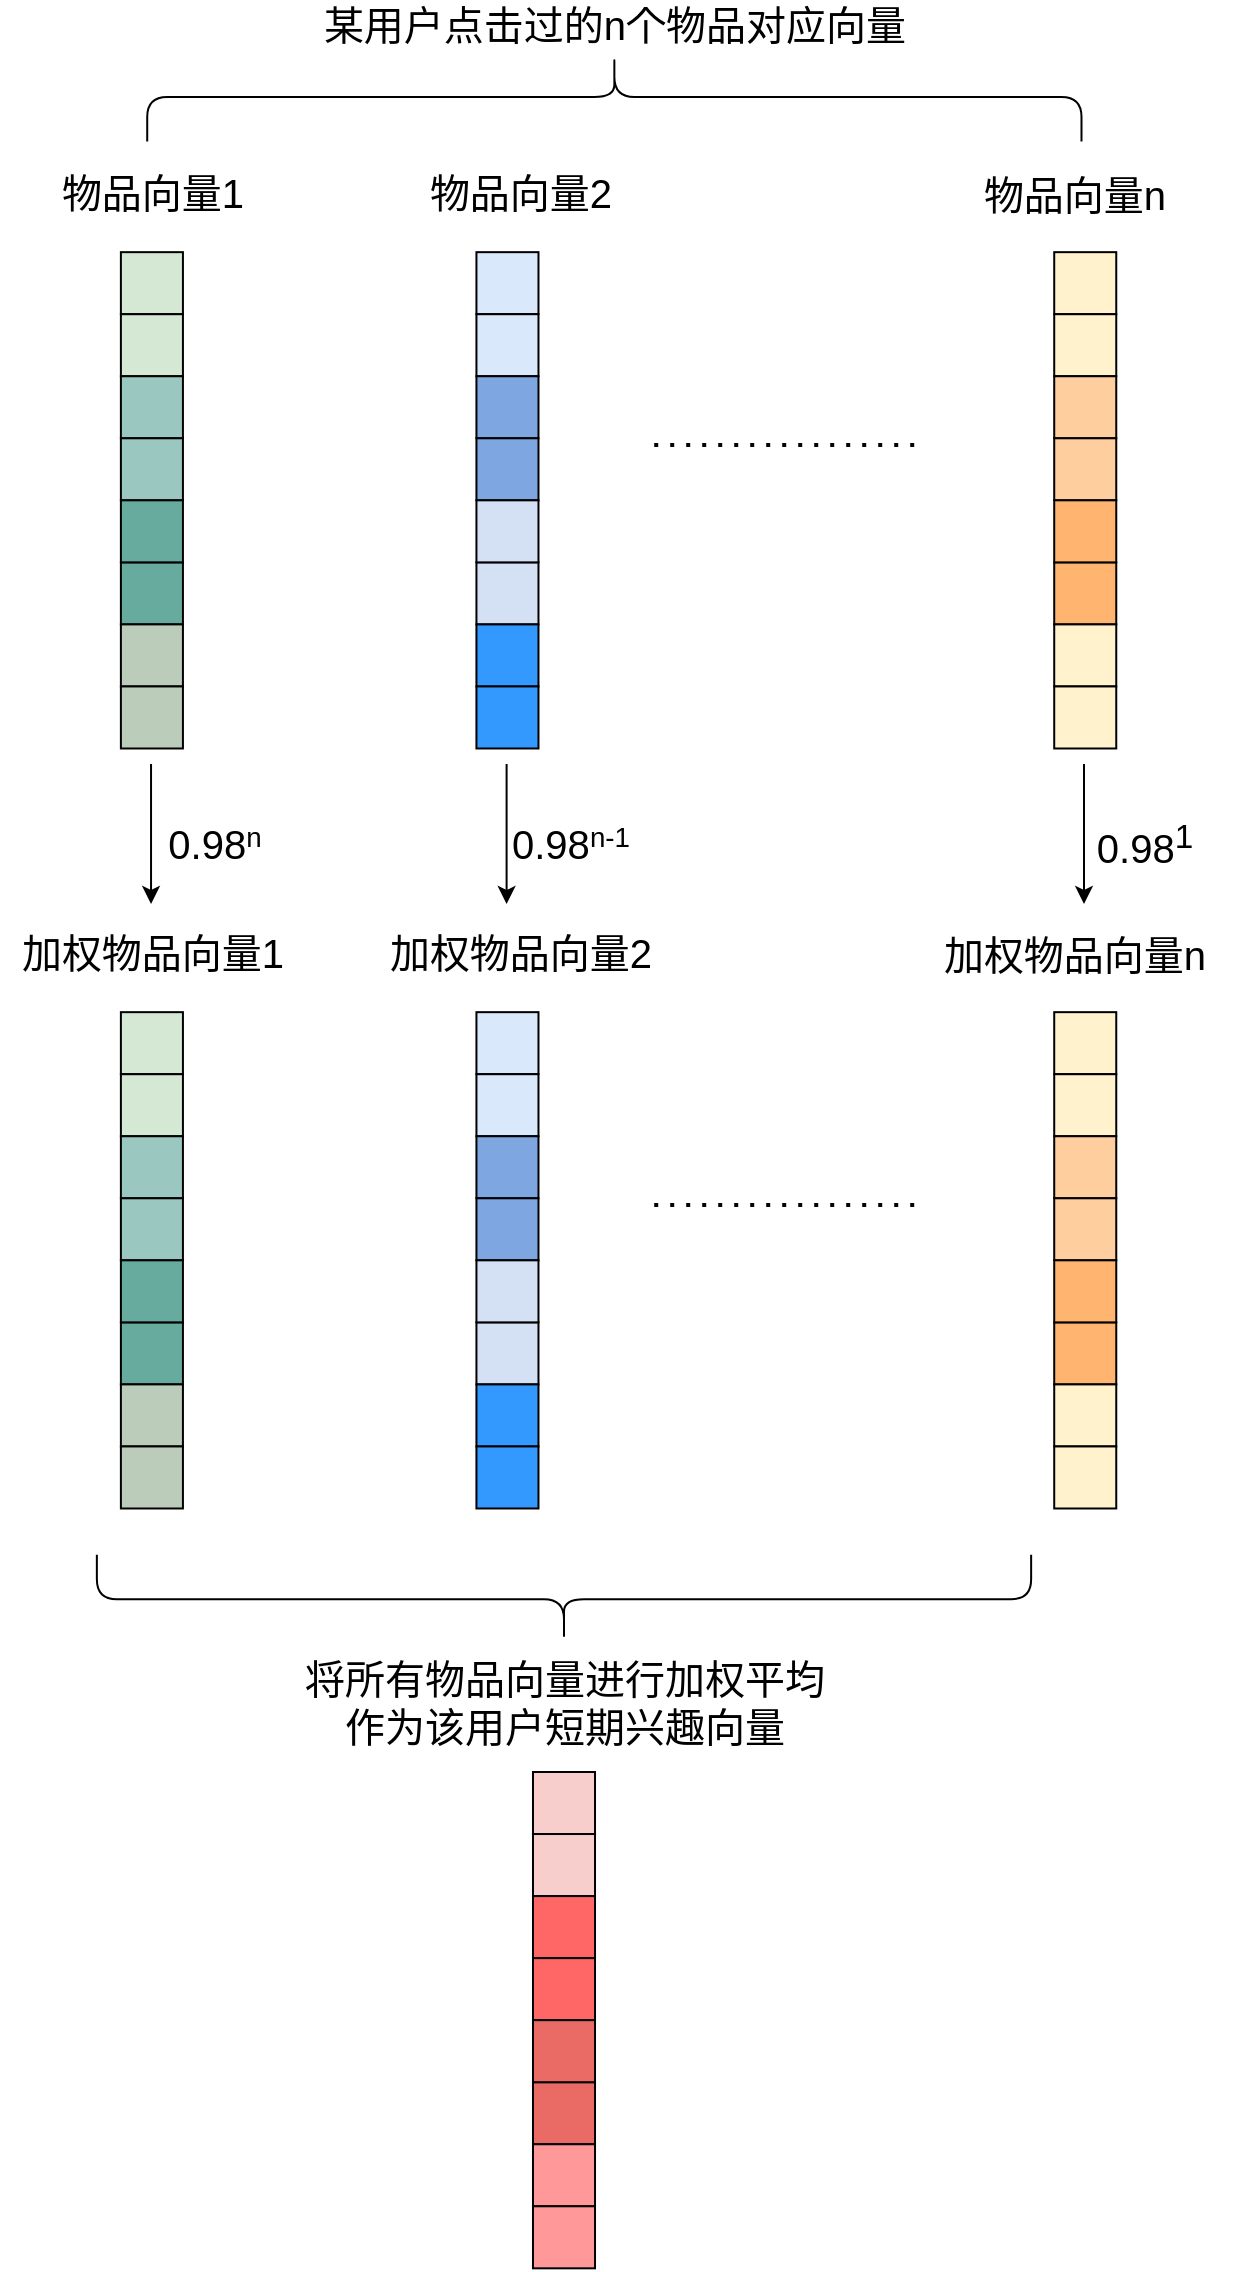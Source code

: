 <mxfile version="17.5.0" type="github">
  <diagram id="FwiXoxbPPSH5Tc8Omc-Q" name="Page-1">
    <mxGraphModel dx="1938" dy="1056" grid="1" gridSize="10" guides="1" tooltips="1" connect="1" arrows="1" fold="1" page="1" pageScale="1" pageWidth="827" pageHeight="1169" math="0" shadow="0">
      <root>
        <mxCell id="0" />
        <mxCell id="1" parent="0" />
        <mxCell id="QUSl7qWuNMFko23J_KCo-37" value="" style="shape=curlyBracket;whiteSpace=wrap;html=1;rounded=1;fillColor=#FFF2CC;rotation=90;" vertex="1" parent="1">
          <mxGeometry x="382.96" y="-167.04" width="44.44" height="467.14" as="geometry" />
        </mxCell>
        <mxCell id="QUSl7qWuNMFko23J_KCo-38" value="&lt;font style=&quot;font-size: 20px&quot;&gt;某用户点击过的n个物品对应向量&lt;/font&gt;" style="text;html=1;align=center;verticalAlign=middle;resizable=0;points=[];autosize=1;strokeColor=none;fillColor=none;fontSize=8;fontColor=#000000;" vertex="1" parent="1">
          <mxGeometry x="250.179" y="20" width="310" height="20" as="geometry" />
        </mxCell>
        <mxCell id="HoH9jp2mle0EB2lMlvxW-69" value="" style="group" parent="1" vertex="1" connectable="0">
          <mxGeometry x="580.667" y="82.041" width="133.333" height="317.959" as="geometry" />
        </mxCell>
        <mxCell id="HoH9jp2mle0EB2lMlvxW-70" value="" style="group;rotation=90;" parent="HoH9jp2mle0EB2lMlvxW-69" vertex="1" connectable="0">
          <mxGeometry x="-111.111" y="170.612" width="355.556" height="46.531" as="geometry" />
        </mxCell>
        <mxCell id="HoH9jp2mle0EB2lMlvxW-71" value="" style="whiteSpace=wrap;html=1;aspect=fixed;labelBackgroundColor=#FFFFFF;sketch=0;fontSize=15;strokeColor=#000000;fillColor=#fff2cc;rotation=90;" parent="HoH9jp2mle0EB2lMlvxW-70" vertex="1">
          <mxGeometry x="155.556" y="-108.571" width="31.02" height="31.02" as="geometry" />
        </mxCell>
        <mxCell id="HoH9jp2mle0EB2lMlvxW-72" value="" style="whiteSpace=wrap;html=1;aspect=fixed;labelBackgroundColor=#FFFFFF;sketch=0;fontSize=15;strokeColor=#000000;fillColor=#fff2cc;rotation=90;" parent="HoH9jp2mle0EB2lMlvxW-70" vertex="1">
          <mxGeometry x="155.556" y="-77.551" width="31.02" height="31.02" as="geometry" />
        </mxCell>
        <mxCell id="HoH9jp2mle0EB2lMlvxW-73" value="" style="whiteSpace=wrap;html=1;aspect=fixed;labelBackgroundColor=#FFFFFF;sketch=0;fontSize=15;strokeColor=#000000;fillColor=#FFCE9F;rotation=90;" parent="HoH9jp2mle0EB2lMlvxW-70" vertex="1">
          <mxGeometry x="155.556" y="-46.531" width="31.02" height="31.02" as="geometry" />
        </mxCell>
        <mxCell id="HoH9jp2mle0EB2lMlvxW-74" value="" style="whiteSpace=wrap;html=1;aspect=fixed;labelBackgroundColor=#FFFFFF;sketch=0;fontSize=15;strokeColor=#000000;fillColor=#FFCE9F;rotation=90;" parent="HoH9jp2mle0EB2lMlvxW-70" vertex="1">
          <mxGeometry x="155.556" y="-15.51" width="31.02" height="31.02" as="geometry" />
        </mxCell>
        <mxCell id="HoH9jp2mle0EB2lMlvxW-75" value="" style="whiteSpace=wrap;html=1;aspect=fixed;labelBackgroundColor=#FFFFFF;sketch=0;fontSize=15;strokeColor=#000000;fillColor=#FFB570;rotation=90;" parent="HoH9jp2mle0EB2lMlvxW-70" vertex="1">
          <mxGeometry x="155.556" y="46.531" width="31.02" height="31.02" as="geometry" />
        </mxCell>
        <mxCell id="HoH9jp2mle0EB2lMlvxW-76" value="" style="whiteSpace=wrap;html=1;aspect=fixed;labelBackgroundColor=#FFFFFF;sketch=0;fontSize=15;strokeColor=#000000;fillColor=#FFF2CC;rotation=90;" parent="HoH9jp2mle0EB2lMlvxW-70" vertex="1">
          <mxGeometry x="155.556" y="77.551" width="31.02" height="31.02" as="geometry" />
        </mxCell>
        <mxCell id="HoH9jp2mle0EB2lMlvxW-77" value="" style="whiteSpace=wrap;html=1;aspect=fixed;labelBackgroundColor=#FFFFFF;sketch=0;fontSize=15;strokeColor=#000000;fillColor=#FFF2CC;rotation=90;" parent="HoH9jp2mle0EB2lMlvxW-70" vertex="1">
          <mxGeometry x="155.556" y="108.571" width="31.02" height="31.02" as="geometry" />
        </mxCell>
        <mxCell id="HoH9jp2mle0EB2lMlvxW-78" value="" style="whiteSpace=wrap;html=1;aspect=fixed;labelBackgroundColor=#FFFFFF;sketch=0;fontSize=15;strokeColor=#000000;fillColor=#FFB570;rotation=90;" parent="HoH9jp2mle0EB2lMlvxW-70" vertex="1">
          <mxGeometry x="155.556" y="15.51" width="31.02" height="31.02" as="geometry" />
        </mxCell>
        <mxCell id="HoH9jp2mle0EB2lMlvxW-79" value="&lt;font style=&quot;font-size: 20px;&quot;&gt;物品向量n&lt;/font&gt;" style="text;html=1;align=center;verticalAlign=middle;resizable=0;points=[];autosize=1;strokeColor=none;fillColor=none;fontSize=20;fontColor=#000000;" parent="HoH9jp2mle0EB2lMlvxW-69" vertex="1">
          <mxGeometry x="-0.669" y="17.96" width="110" height="30" as="geometry" />
        </mxCell>
        <mxCell id="HoH9jp2mle0EB2lMlvxW-80" value="" style="endArrow=none;dashed=1;html=1;dashPattern=1 3;strokeWidth=2;rounded=0;" parent="1" edge="1">
          <mxGeometry width="50" height="50" relative="1" as="geometry">
            <mxPoint x="425.111" y="240.493" as="sourcePoint" />
            <mxPoint x="558.444" y="240.493" as="targetPoint" />
          </mxGeometry>
        </mxCell>
        <mxCell id="HoH9jp2mle0EB2lMlvxW-49" value="" style="whiteSpace=wrap;html=1;aspect=fixed;labelBackgroundColor=#FFFFFF;sketch=0;fontSize=15;strokeColor=#000000;fillColor=#d5e8d4;rotation=90;" parent="1" vertex="1">
          <mxGeometry x="158.444" y="144.082" width="31.02" height="31.02" as="geometry" />
        </mxCell>
        <mxCell id="HoH9jp2mle0EB2lMlvxW-50" value="" style="whiteSpace=wrap;html=1;aspect=fixed;labelBackgroundColor=#FFFFFF;sketch=0;fontSize=15;strokeColor=#000000;fillColor=#d5e8d4;rotation=90;" parent="1" vertex="1">
          <mxGeometry x="158.444" y="175.102" width="31.02" height="31.02" as="geometry" />
        </mxCell>
        <mxCell id="HoH9jp2mle0EB2lMlvxW-51" value="" style="whiteSpace=wrap;html=1;aspect=fixed;labelBackgroundColor=#FFFFFF;sketch=0;fontSize=15;strokeColor=#000000;fillColor=#9AC7BF;rotation=90;" parent="1" vertex="1">
          <mxGeometry x="158.444" y="206.122" width="31.02" height="31.02" as="geometry" />
        </mxCell>
        <mxCell id="HoH9jp2mle0EB2lMlvxW-52" value="" style="whiteSpace=wrap;html=1;aspect=fixed;labelBackgroundColor=#FFFFFF;sketch=0;fontSize=15;strokeColor=#000000;fillColor=#9AC7BF;rotation=90;" parent="1" vertex="1">
          <mxGeometry x="158.444" y="237.143" width="31.02" height="31.02" as="geometry" />
        </mxCell>
        <mxCell id="HoH9jp2mle0EB2lMlvxW-53" value="" style="whiteSpace=wrap;html=1;aspect=fixed;labelBackgroundColor=#FFFFFF;sketch=0;fontSize=15;strokeColor=#000000;fillColor=#67AB9F;rotation=90;" parent="1" vertex="1">
          <mxGeometry x="158.444" y="299.184" width="31.02" height="31.02" as="geometry" />
        </mxCell>
        <mxCell id="HoH9jp2mle0EB2lMlvxW-54" value="" style="whiteSpace=wrap;html=1;aspect=fixed;labelBackgroundColor=#FFFFFF;sketch=0;fontSize=15;strokeColor=#000000;fillColor=#BBCCBA;rotation=90;" parent="1" vertex="1">
          <mxGeometry x="158.444" y="330.204" width="31.02" height="31.02" as="geometry" />
        </mxCell>
        <mxCell id="HoH9jp2mle0EB2lMlvxW-55" value="" style="whiteSpace=wrap;html=1;aspect=fixed;labelBackgroundColor=#FFFFFF;sketch=0;fontSize=15;strokeColor=#000000;fillColor=#BBCCBA;rotation=90;" parent="1" vertex="1">
          <mxGeometry x="158.444" y="361.224" width="31.02" height="31.02" as="geometry" />
        </mxCell>
        <mxCell id="HoH9jp2mle0EB2lMlvxW-56" value="" style="whiteSpace=wrap;html=1;aspect=fixed;labelBackgroundColor=#FFFFFF;sketch=0;fontSize=15;strokeColor=#000000;fillColor=#67AB9F;rotation=90;" parent="1" vertex="1">
          <mxGeometry x="158.444" y="268.163" width="31.02" height="31.02" as="geometry" />
        </mxCell>
        <mxCell id="HoH9jp2mle0EB2lMlvxW-57" value="&lt;font style=&quot;font-size: 20px&quot;&gt;物品向量1&lt;/font&gt;" style="text;html=1;align=center;verticalAlign=middle;resizable=0;points=[];autosize=1;strokeColor=none;fillColor=none;fontSize=18;fontColor=#000000;" parent="1" vertex="1">
          <mxGeometry x="118.951" y="100.001" width="110" height="30" as="geometry" />
        </mxCell>
        <mxCell id="HoH9jp2mle0EB2lMlvxW-68" value="&lt;font style=&quot;font-size: 20px&quot;&gt;物品向量2&lt;/font&gt;" style="text;html=1;align=center;verticalAlign=middle;resizable=0;points=[];autosize=1;strokeColor=none;fillColor=none;fontSize=18;fontColor=#000000;" parent="1" vertex="1">
          <mxGeometry x="303.449" y="100.001" width="110" height="30" as="geometry" />
        </mxCell>
        <mxCell id="HoH9jp2mle0EB2lMlvxW-60" value="" style="whiteSpace=wrap;html=1;aspect=fixed;labelBackgroundColor=#FFFFFF;sketch=0;fontSize=15;strokeColor=#000000;fillColor=#dae8fc;rotation=90;" parent="1" vertex="1">
          <mxGeometry x="336.222" y="144.082" width="31.02" height="31.02" as="geometry" />
        </mxCell>
        <mxCell id="HoH9jp2mle0EB2lMlvxW-61" value="" style="whiteSpace=wrap;html=1;aspect=fixed;labelBackgroundColor=#FFFFFF;sketch=0;fontSize=15;strokeColor=#000000;fillColor=#dae8fc;rotation=90;" parent="1" vertex="1">
          <mxGeometry x="336.222" y="175.102" width="31.02" height="31.02" as="geometry" />
        </mxCell>
        <mxCell id="HoH9jp2mle0EB2lMlvxW-62" value="" style="whiteSpace=wrap;html=1;aspect=fixed;labelBackgroundColor=#FFFFFF;sketch=0;fontSize=15;strokeColor=#000000;fillColor=#7EA6E0;rotation=90;" parent="1" vertex="1">
          <mxGeometry x="336.222" y="206.122" width="31.02" height="31.02" as="geometry" />
        </mxCell>
        <mxCell id="HoH9jp2mle0EB2lMlvxW-63" value="" style="whiteSpace=wrap;html=1;aspect=fixed;labelBackgroundColor=#FFFFFF;sketch=0;fontSize=15;strokeColor=#000000;fillColor=#7EA6E0;rotation=90;" parent="1" vertex="1">
          <mxGeometry x="336.222" y="237.143" width="31.02" height="31.02" as="geometry" />
        </mxCell>
        <mxCell id="HoH9jp2mle0EB2lMlvxW-64" value="" style="whiteSpace=wrap;html=1;aspect=fixed;labelBackgroundColor=#FFFFFF;sketch=0;fontSize=15;strokeColor=#000000;fillColor=#D4E1F5;rotation=90;" parent="1" vertex="1">
          <mxGeometry x="336.222" y="299.184" width="31.02" height="31.02" as="geometry" />
        </mxCell>
        <mxCell id="HoH9jp2mle0EB2lMlvxW-65" value="" style="whiteSpace=wrap;html=1;aspect=fixed;labelBackgroundColor=#FFFFFF;sketch=0;fontSize=15;strokeColor=#000000;fillColor=#3399FF;rotation=90;" parent="1" vertex="1">
          <mxGeometry x="336.222" y="330.204" width="31.02" height="31.02" as="geometry" />
        </mxCell>
        <mxCell id="HoH9jp2mle0EB2lMlvxW-66" value="" style="whiteSpace=wrap;html=1;aspect=fixed;labelBackgroundColor=#FFFFFF;sketch=0;fontSize=15;strokeColor=#000000;fillColor=#3399FF;rotation=90;" parent="1" vertex="1">
          <mxGeometry x="336.222" y="361.224" width="31.02" height="31.02" as="geometry" />
        </mxCell>
        <mxCell id="HoH9jp2mle0EB2lMlvxW-67" value="" style="whiteSpace=wrap;html=1;aspect=fixed;labelBackgroundColor=#FFFFFF;sketch=0;fontSize=15;strokeColor=#000000;fillColor=#D4E1F5;rotation=90;" parent="1" vertex="1">
          <mxGeometry x="336.222" y="268.163" width="31.02" height="31.02" as="geometry" />
        </mxCell>
        <mxCell id="QUSl7qWuNMFko23J_KCo-46" value="" style="shape=curlyBracket;whiteSpace=wrap;html=1;rounded=1;fillColor=#FFF2CC;rotation=-90;" vertex="1" parent="1">
          <mxGeometry x="357.78" y="584" width="44.44" height="467.14" as="geometry" />
        </mxCell>
        <mxCell id="QUSl7qWuNMFko23J_KCo-47" value="&lt;span style=&quot;font-size: 20px&quot;&gt;将所有物品向量进行加权平均&lt;br&gt;作为该用户短期兴趣向量&lt;br&gt;&lt;/span&gt;" style="text;html=1;align=center;verticalAlign=middle;resizable=0;points=[];autosize=1;strokeColor=none;fillColor=none;fontSize=8;fontColor=#000000;" vertex="1" parent="1">
          <mxGeometry x="239.999" y="854" width="280" height="30" as="geometry" />
        </mxCell>
        <mxCell id="QUSl7qWuNMFko23J_KCo-48" value="" style="whiteSpace=wrap;html=1;aspect=fixed;labelBackgroundColor=#FFFFFF;sketch=0;fontSize=15;strokeColor=#000000;fillColor=#f8cecc;rotation=90;" vertex="1" parent="1">
          <mxGeometry x="364.491" y="904.002" width="31.02" height="31.02" as="geometry" />
        </mxCell>
        <mxCell id="QUSl7qWuNMFko23J_KCo-49" value="" style="whiteSpace=wrap;html=1;aspect=fixed;labelBackgroundColor=#FFFFFF;sketch=0;fontSize=15;strokeColor=#000000;fillColor=#f8cecc;rotation=90;" vertex="1" parent="1">
          <mxGeometry x="364.491" y="935.022" width="31.02" height="31.02" as="geometry" />
        </mxCell>
        <mxCell id="QUSl7qWuNMFko23J_KCo-50" value="" style="whiteSpace=wrap;html=1;aspect=fixed;labelBackgroundColor=#FFFFFF;sketch=0;fontSize=15;strokeColor=#000000;fillColor=#FF6666;rotation=90;" vertex="1" parent="1">
          <mxGeometry x="364.491" y="966.042" width="31.02" height="31.02" as="geometry" />
        </mxCell>
        <mxCell id="QUSl7qWuNMFko23J_KCo-51" value="" style="whiteSpace=wrap;html=1;aspect=fixed;labelBackgroundColor=#FFFFFF;sketch=0;fontSize=15;strokeColor=#000000;fillColor=#FF6666;rotation=90;" vertex="1" parent="1">
          <mxGeometry x="364.491" y="997.063" width="31.02" height="31.02" as="geometry" />
        </mxCell>
        <mxCell id="QUSl7qWuNMFko23J_KCo-52" value="" style="whiteSpace=wrap;html=1;aspect=fixed;labelBackgroundColor=#FFFFFF;sketch=0;fontSize=15;strokeColor=#000000;fillColor=#EA6B66;rotation=90;" vertex="1" parent="1">
          <mxGeometry x="364.491" y="1059.104" width="31.02" height="31.02" as="geometry" />
        </mxCell>
        <mxCell id="QUSl7qWuNMFko23J_KCo-53" value="" style="whiteSpace=wrap;html=1;aspect=fixed;labelBackgroundColor=#FFFFFF;sketch=0;fontSize=15;strokeColor=#000000;fillColor=#FF9999;rotation=90;" vertex="1" parent="1">
          <mxGeometry x="364.491" y="1090.124" width="31.02" height="31.02" as="geometry" />
        </mxCell>
        <mxCell id="QUSl7qWuNMFko23J_KCo-54" value="" style="whiteSpace=wrap;html=1;aspect=fixed;labelBackgroundColor=#FFFFFF;sketch=0;fontSize=15;strokeColor=#000000;fillColor=#FF9999;rotation=90;" vertex="1" parent="1">
          <mxGeometry x="364.491" y="1121.144" width="31.02" height="31.02" as="geometry" />
        </mxCell>
        <mxCell id="QUSl7qWuNMFko23J_KCo-55" value="" style="whiteSpace=wrap;html=1;aspect=fixed;labelBackgroundColor=#FFFFFF;sketch=0;fontSize=15;strokeColor=#000000;fillColor=#EA6B66;rotation=90;" vertex="1" parent="1">
          <mxGeometry x="364.491" y="1028.083" width="31.02" height="31.02" as="geometry" />
        </mxCell>
        <mxCell id="QUSl7qWuNMFko23J_KCo-56" value="" style="whiteSpace=wrap;html=1;aspect=fixed;labelBackgroundColor=#FFFFFF;sketch=0;fontSize=15;strokeColor=#000000;fillColor=#fff2cc;rotation=90;" vertex="1" parent="1">
          <mxGeometry x="625.111" y="524.082" width="31.02" height="31.02" as="geometry" />
        </mxCell>
        <mxCell id="QUSl7qWuNMFko23J_KCo-57" value="" style="whiteSpace=wrap;html=1;aspect=fixed;labelBackgroundColor=#FFFFFF;sketch=0;fontSize=15;strokeColor=#000000;fillColor=#fff2cc;rotation=90;" vertex="1" parent="1">
          <mxGeometry x="625.111" y="555.102" width="31.02" height="31.02" as="geometry" />
        </mxCell>
        <mxCell id="QUSl7qWuNMFko23J_KCo-58" value="" style="whiteSpace=wrap;html=1;aspect=fixed;labelBackgroundColor=#FFFFFF;sketch=0;fontSize=15;strokeColor=#000000;fillColor=#FFCE9F;rotation=90;" vertex="1" parent="1">
          <mxGeometry x="625.111" y="586.122" width="31.02" height="31.02" as="geometry" />
        </mxCell>
        <mxCell id="QUSl7qWuNMFko23J_KCo-59" value="" style="whiteSpace=wrap;html=1;aspect=fixed;labelBackgroundColor=#FFFFFF;sketch=0;fontSize=15;strokeColor=#000000;fillColor=#FFCE9F;rotation=90;" vertex="1" parent="1">
          <mxGeometry x="625.111" y="617.143" width="31.02" height="31.02" as="geometry" />
        </mxCell>
        <mxCell id="QUSl7qWuNMFko23J_KCo-60" value="" style="whiteSpace=wrap;html=1;aspect=fixed;labelBackgroundColor=#FFFFFF;sketch=0;fontSize=15;strokeColor=#000000;fillColor=#FFB570;rotation=90;" vertex="1" parent="1">
          <mxGeometry x="625.111" y="679.184" width="31.02" height="31.02" as="geometry" />
        </mxCell>
        <mxCell id="QUSl7qWuNMFko23J_KCo-61" value="" style="whiteSpace=wrap;html=1;aspect=fixed;labelBackgroundColor=#FFFFFF;sketch=0;fontSize=15;strokeColor=#000000;fillColor=#FFF2CC;rotation=90;" vertex="1" parent="1">
          <mxGeometry x="625.111" y="710.204" width="31.02" height="31.02" as="geometry" />
        </mxCell>
        <mxCell id="QUSl7qWuNMFko23J_KCo-62" value="" style="whiteSpace=wrap;html=1;aspect=fixed;labelBackgroundColor=#FFFFFF;sketch=0;fontSize=15;strokeColor=#000000;fillColor=#FFF2CC;rotation=90;" vertex="1" parent="1">
          <mxGeometry x="625.111" y="741.224" width="31.02" height="31.02" as="geometry" />
        </mxCell>
        <mxCell id="QUSl7qWuNMFko23J_KCo-63" value="" style="whiteSpace=wrap;html=1;aspect=fixed;labelBackgroundColor=#FFFFFF;sketch=0;fontSize=15;strokeColor=#000000;fillColor=#FFB570;rotation=90;" vertex="1" parent="1">
          <mxGeometry x="625.111" y="648.163" width="31.02" height="31.02" as="geometry" />
        </mxCell>
        <mxCell id="QUSl7qWuNMFko23J_KCo-64" value="&lt;font style=&quot;font-size: 20px&quot;&gt;加权物品向量n&lt;/font&gt;" style="text;html=1;align=center;verticalAlign=middle;resizable=0;points=[];autosize=1;strokeColor=none;fillColor=none;fontSize=20;fontColor=#000000;" vertex="1" parent="1">
          <mxGeometry x="559.998" y="480.001" width="150" height="30" as="geometry" />
        </mxCell>
        <mxCell id="QUSl7qWuNMFko23J_KCo-65" value="" style="endArrow=none;dashed=1;html=1;dashPattern=1 3;strokeWidth=2;rounded=0;" edge="1" parent="1">
          <mxGeometry width="50" height="50" relative="1" as="geometry">
            <mxPoint x="425.111" y="620.493" as="sourcePoint" />
            <mxPoint x="558.444" y="620.493" as="targetPoint" />
          </mxGeometry>
        </mxCell>
        <mxCell id="QUSl7qWuNMFko23J_KCo-66" value="" style="whiteSpace=wrap;html=1;aspect=fixed;labelBackgroundColor=#FFFFFF;sketch=0;fontSize=15;strokeColor=#000000;fillColor=#d5e8d4;rotation=90;" vertex="1" parent="1">
          <mxGeometry x="158.444" y="524.082" width="31.02" height="31.02" as="geometry" />
        </mxCell>
        <mxCell id="QUSl7qWuNMFko23J_KCo-67" value="" style="whiteSpace=wrap;html=1;aspect=fixed;labelBackgroundColor=#FFFFFF;sketch=0;fontSize=15;strokeColor=#000000;fillColor=#d5e8d4;rotation=90;" vertex="1" parent="1">
          <mxGeometry x="158.444" y="555.102" width="31.02" height="31.02" as="geometry" />
        </mxCell>
        <mxCell id="QUSl7qWuNMFko23J_KCo-68" value="" style="whiteSpace=wrap;html=1;aspect=fixed;labelBackgroundColor=#FFFFFF;sketch=0;fontSize=15;strokeColor=#000000;fillColor=#9AC7BF;rotation=90;" vertex="1" parent="1">
          <mxGeometry x="158.444" y="586.122" width="31.02" height="31.02" as="geometry" />
        </mxCell>
        <mxCell id="QUSl7qWuNMFko23J_KCo-69" value="" style="whiteSpace=wrap;html=1;aspect=fixed;labelBackgroundColor=#FFFFFF;sketch=0;fontSize=15;strokeColor=#000000;fillColor=#9AC7BF;rotation=90;" vertex="1" parent="1">
          <mxGeometry x="158.444" y="617.143" width="31.02" height="31.02" as="geometry" />
        </mxCell>
        <mxCell id="QUSl7qWuNMFko23J_KCo-70" value="" style="whiteSpace=wrap;html=1;aspect=fixed;labelBackgroundColor=#FFFFFF;sketch=0;fontSize=15;strokeColor=#000000;fillColor=#67AB9F;rotation=90;" vertex="1" parent="1">
          <mxGeometry x="158.444" y="679.184" width="31.02" height="31.02" as="geometry" />
        </mxCell>
        <mxCell id="QUSl7qWuNMFko23J_KCo-71" value="" style="whiteSpace=wrap;html=1;aspect=fixed;labelBackgroundColor=#FFFFFF;sketch=0;fontSize=15;strokeColor=#000000;fillColor=#BBCCBA;rotation=90;" vertex="1" parent="1">
          <mxGeometry x="158.444" y="710.204" width="31.02" height="31.02" as="geometry" />
        </mxCell>
        <mxCell id="QUSl7qWuNMFko23J_KCo-72" value="" style="whiteSpace=wrap;html=1;aspect=fixed;labelBackgroundColor=#FFFFFF;sketch=0;fontSize=15;strokeColor=#000000;fillColor=#BBCCBA;rotation=90;" vertex="1" parent="1">
          <mxGeometry x="158.444" y="741.224" width="31.02" height="31.02" as="geometry" />
        </mxCell>
        <mxCell id="QUSl7qWuNMFko23J_KCo-73" value="" style="whiteSpace=wrap;html=1;aspect=fixed;labelBackgroundColor=#FFFFFF;sketch=0;fontSize=15;strokeColor=#000000;fillColor=#67AB9F;rotation=90;" vertex="1" parent="1">
          <mxGeometry x="158.444" y="648.163" width="31.02" height="31.02" as="geometry" />
        </mxCell>
        <mxCell id="QUSl7qWuNMFko23J_KCo-74" value="&lt;font style=&quot;font-size: 20px&quot;&gt;加权物品向量1&lt;/font&gt;" style="text;html=1;align=center;verticalAlign=middle;resizable=0;points=[];autosize=1;strokeColor=none;fillColor=none;fontSize=18;fontColor=#000000;" vertex="1" parent="1">
          <mxGeometry x="98.951" y="480.001" width="150" height="30" as="geometry" />
        </mxCell>
        <mxCell id="QUSl7qWuNMFko23J_KCo-75" value="&lt;font style=&quot;font-size: 20px&quot;&gt;加权物品向量2&lt;/font&gt;" style="text;html=1;align=center;verticalAlign=middle;resizable=0;points=[];autosize=1;strokeColor=none;fillColor=none;fontSize=18;fontColor=#000000;" vertex="1" parent="1">
          <mxGeometry x="283.449" y="480.001" width="150" height="30" as="geometry" />
        </mxCell>
        <mxCell id="QUSl7qWuNMFko23J_KCo-76" value="" style="whiteSpace=wrap;html=1;aspect=fixed;labelBackgroundColor=#FFFFFF;sketch=0;fontSize=15;strokeColor=#000000;fillColor=#dae8fc;rotation=90;" vertex="1" parent="1">
          <mxGeometry x="336.222" y="524.082" width="31.02" height="31.02" as="geometry" />
        </mxCell>
        <mxCell id="QUSl7qWuNMFko23J_KCo-77" value="" style="whiteSpace=wrap;html=1;aspect=fixed;labelBackgroundColor=#FFFFFF;sketch=0;fontSize=15;strokeColor=#000000;fillColor=#dae8fc;rotation=90;" vertex="1" parent="1">
          <mxGeometry x="336.222" y="555.102" width="31.02" height="31.02" as="geometry" />
        </mxCell>
        <mxCell id="QUSl7qWuNMFko23J_KCo-78" value="" style="whiteSpace=wrap;html=1;aspect=fixed;labelBackgroundColor=#FFFFFF;sketch=0;fontSize=15;strokeColor=#000000;fillColor=#7EA6E0;rotation=90;" vertex="1" parent="1">
          <mxGeometry x="336.222" y="586.122" width="31.02" height="31.02" as="geometry" />
        </mxCell>
        <mxCell id="QUSl7qWuNMFko23J_KCo-79" value="" style="whiteSpace=wrap;html=1;aspect=fixed;labelBackgroundColor=#FFFFFF;sketch=0;fontSize=15;strokeColor=#000000;fillColor=#7EA6E0;rotation=90;" vertex="1" parent="1">
          <mxGeometry x="336.222" y="617.143" width="31.02" height="31.02" as="geometry" />
        </mxCell>
        <mxCell id="QUSl7qWuNMFko23J_KCo-80" value="" style="whiteSpace=wrap;html=1;aspect=fixed;labelBackgroundColor=#FFFFFF;sketch=0;fontSize=15;strokeColor=#000000;fillColor=#D4E1F5;rotation=90;" vertex="1" parent="1">
          <mxGeometry x="336.222" y="679.184" width="31.02" height="31.02" as="geometry" />
        </mxCell>
        <mxCell id="QUSl7qWuNMFko23J_KCo-81" value="" style="whiteSpace=wrap;html=1;aspect=fixed;labelBackgroundColor=#FFFFFF;sketch=0;fontSize=15;strokeColor=#000000;fillColor=#3399FF;rotation=90;" vertex="1" parent="1">
          <mxGeometry x="336.222" y="710.204" width="31.02" height="31.02" as="geometry" />
        </mxCell>
        <mxCell id="QUSl7qWuNMFko23J_KCo-82" value="" style="whiteSpace=wrap;html=1;aspect=fixed;labelBackgroundColor=#FFFFFF;sketch=0;fontSize=15;strokeColor=#000000;fillColor=#3399FF;rotation=90;" vertex="1" parent="1">
          <mxGeometry x="336.222" y="741.224" width="31.02" height="31.02" as="geometry" />
        </mxCell>
        <mxCell id="QUSl7qWuNMFko23J_KCo-83" value="" style="whiteSpace=wrap;html=1;aspect=fixed;labelBackgroundColor=#FFFFFF;sketch=0;fontSize=15;strokeColor=#000000;fillColor=#D4E1F5;rotation=90;" vertex="1" parent="1">
          <mxGeometry x="336.222" y="648.163" width="31.02" height="31.02" as="geometry" />
        </mxCell>
        <mxCell id="QUSl7qWuNMFko23J_KCo-84" value="" style="endArrow=classic;html=1;rounded=0;fontSize=20;" edge="1" parent="1">
          <mxGeometry width="50" height="50" relative="1" as="geometry">
            <mxPoint x="640" y="400" as="sourcePoint" />
            <mxPoint x="640" y="470" as="targetPoint" />
          </mxGeometry>
        </mxCell>
        <mxCell id="QUSl7qWuNMFko23J_KCo-85" value="" style="endArrow=classic;html=1;rounded=0;fontSize=20;" edge="1" parent="1">
          <mxGeometry width="50" height="50" relative="1" as="geometry">
            <mxPoint x="351.3" y="400" as="sourcePoint" />
            <mxPoint x="351.3" y="470" as="targetPoint" />
          </mxGeometry>
        </mxCell>
        <mxCell id="QUSl7qWuNMFko23J_KCo-86" value="" style="endArrow=classic;html=1;rounded=0;fontSize=20;" edge="1" parent="1">
          <mxGeometry width="50" height="50" relative="1" as="geometry">
            <mxPoint x="173.52" y="400" as="sourcePoint" />
            <mxPoint x="173.52" y="470" as="targetPoint" />
          </mxGeometry>
        </mxCell>
        <mxCell id="QUSl7qWuNMFko23J_KCo-87" value="0.98&lt;sup&gt;1&lt;/sup&gt;" style="text;html=1;align=center;verticalAlign=middle;resizable=0;points=[];autosize=1;strokeColor=none;fillColor=none;fontSize=20;fontColor=#000000;" vertex="1" parent="1">
          <mxGeometry x="639.998" y="420.001" width="60" height="40" as="geometry" />
        </mxCell>
        <mxCell id="QUSl7qWuNMFko23J_KCo-88" value="0.98&lt;span style=&quot;font-size: 16.667px&quot;&gt;&lt;sup&gt;n-1&lt;/sup&gt;&lt;/span&gt;" style="text;html=1;align=center;verticalAlign=middle;resizable=0;points=[];autosize=1;strokeColor=none;fillColor=none;fontSize=20;fontColor=#000000;" vertex="1" parent="1">
          <mxGeometry x="348.448" y="420.001" width="70" height="40" as="geometry" />
        </mxCell>
        <mxCell id="QUSl7qWuNMFko23J_KCo-89" value="0.98&lt;span style=&quot;font-size: 16.667px&quot;&gt;&lt;sup&gt;n&lt;/sup&gt;&lt;/span&gt;" style="text;html=1;align=center;verticalAlign=middle;resizable=0;points=[];autosize=1;strokeColor=none;fillColor=none;fontSize=20;fontColor=#000000;" vertex="1" parent="1">
          <mxGeometry x="174.998" y="420.001" width="60" height="40" as="geometry" />
        </mxCell>
      </root>
    </mxGraphModel>
  </diagram>
</mxfile>
